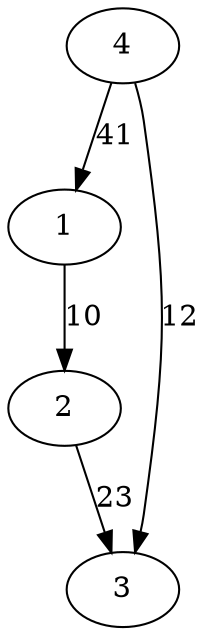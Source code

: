 digraph test {
1 -> 2 [label="10"];
4 -> 3 [label="12"];
4 -> 1 [label="41"];
2 -> 3 [label="23"];
}
